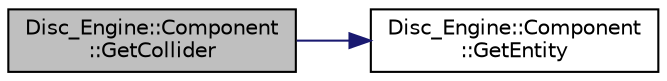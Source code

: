 digraph "Disc_Engine::Component::GetCollider"
{
  edge [fontname="Helvetica",fontsize="10",labelfontname="Helvetica",labelfontsize="10"];
  node [fontname="Helvetica",fontsize="10",shape=record];
  rankdir="LR";
  Node2 [label="Disc_Engine::Component\l::GetCollider",height=0.2,width=0.4,color="black", fillcolor="grey75", style="filled", fontcolor="black"];
  Node2 -> Node3 [color="midnightblue",fontsize="10",style="solid"];
  Node3 [label="Disc_Engine::Component\l::GetEntity",height=0.2,width=0.4,color="black", fillcolor="white", style="filled",URL="$class_disc___engine_1_1_component.html#a746298ddfd39da5b191926aa8d8f6d95"];
}
